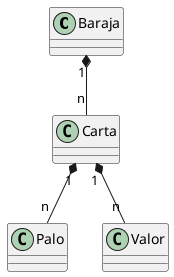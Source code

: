 @startuml

class Baraja
class Carta
class Palo
class Valor

Baraja "1" *-- "n" Carta
Carta "1" *-- "n" Palo
Carta "1" *-- "n" Valor

@enduml